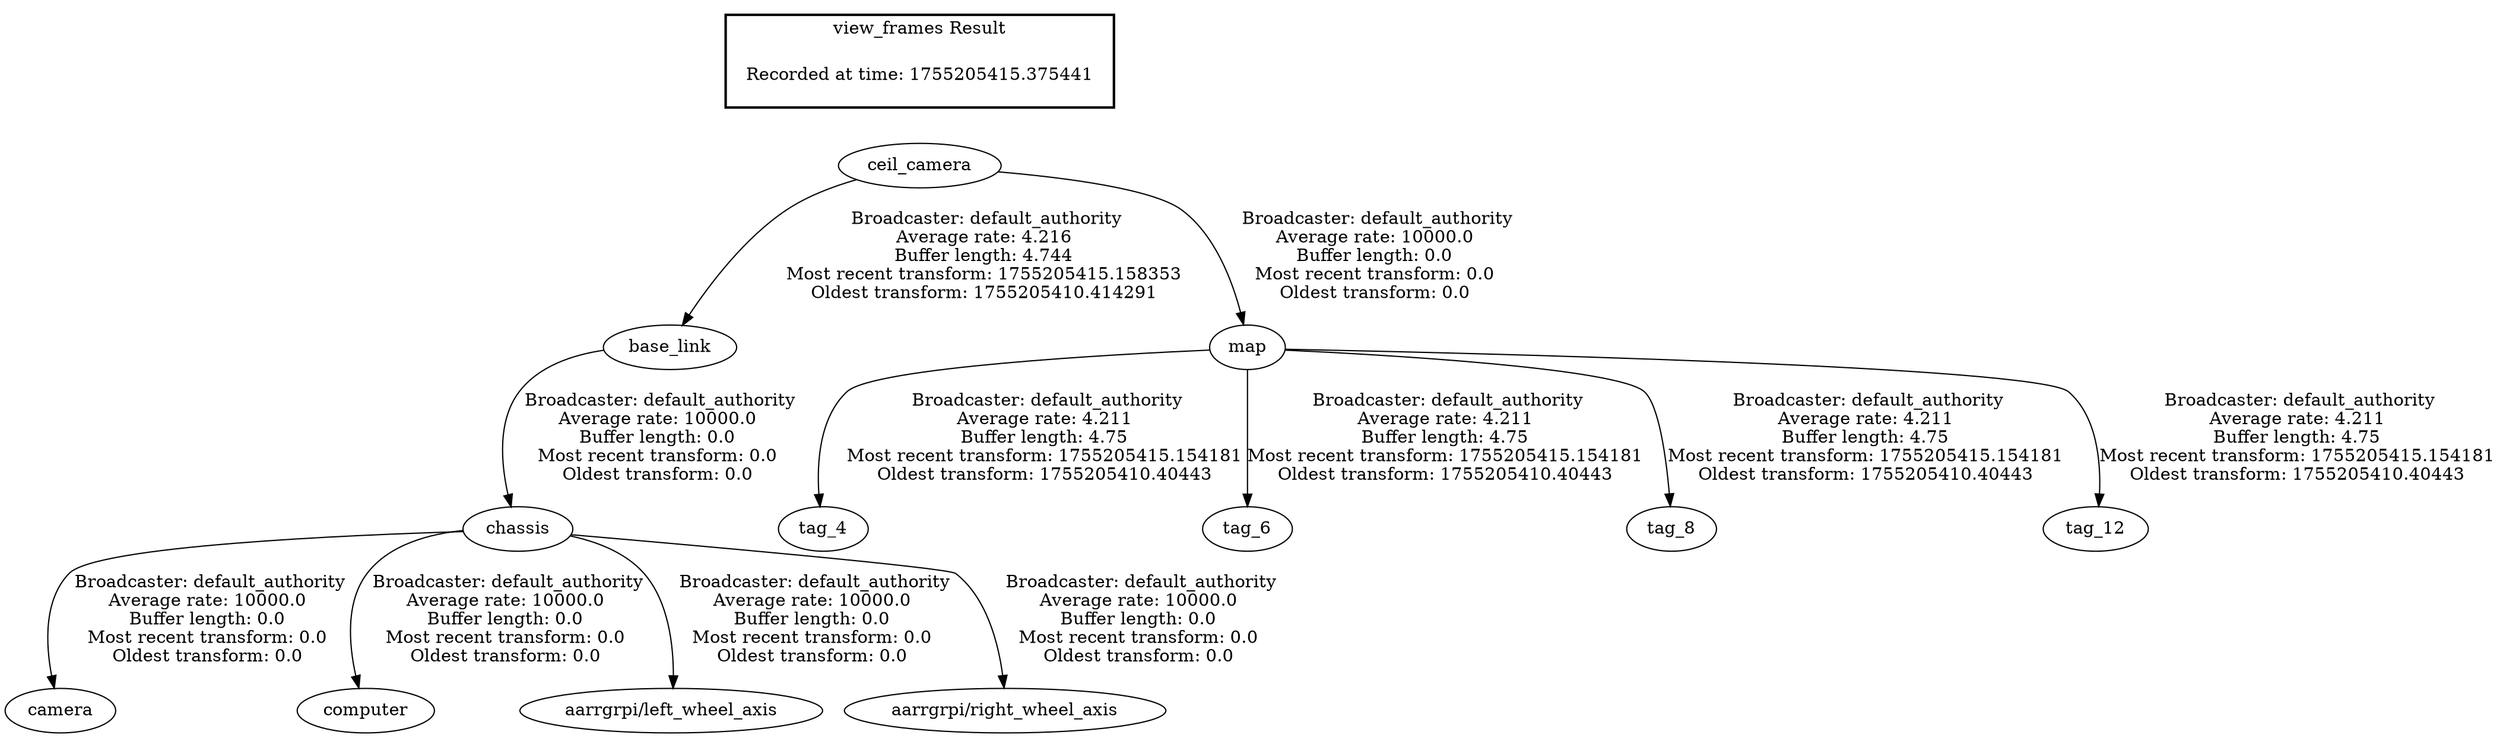 digraph G {
"base_link" -> "chassis"[label=" Broadcaster: default_authority\nAverage rate: 10000.0\nBuffer length: 0.0\nMost recent transform: 0.0\nOldest transform: 0.0\n"];
"ceil_camera" -> "base_link"[label=" Broadcaster: default_authority\nAverage rate: 4.216\nBuffer length: 4.744\nMost recent transform: 1755205415.158353\nOldest transform: 1755205410.414291\n"];
"chassis" -> "camera"[label=" Broadcaster: default_authority\nAverage rate: 10000.0\nBuffer length: 0.0\nMost recent transform: 0.0\nOldest transform: 0.0\n"];
"chassis" -> "computer"[label=" Broadcaster: default_authority\nAverage rate: 10000.0\nBuffer length: 0.0\nMost recent transform: 0.0\nOldest transform: 0.0\n"];
"chassis" -> "aarrgrpi/left_wheel_axis"[label=" Broadcaster: default_authority\nAverage rate: 10000.0\nBuffer length: 0.0\nMost recent transform: 0.0\nOldest transform: 0.0\n"];
"chassis" -> "aarrgrpi/right_wheel_axis"[label=" Broadcaster: default_authority\nAverage rate: 10000.0\nBuffer length: 0.0\nMost recent transform: 0.0\nOldest transform: 0.0\n"];
"ceil_camera" -> "map"[label=" Broadcaster: default_authority\nAverage rate: 10000.0\nBuffer length: 0.0\nMost recent transform: 0.0\nOldest transform: 0.0\n"];
"map" -> "tag_4"[label=" Broadcaster: default_authority\nAverage rate: 4.211\nBuffer length: 4.75\nMost recent transform: 1755205415.154181\nOldest transform: 1755205410.40443\n"];
"map" -> "tag_6"[label=" Broadcaster: default_authority\nAverage rate: 4.211\nBuffer length: 4.75\nMost recent transform: 1755205415.154181\nOldest transform: 1755205410.40443\n"];
"map" -> "tag_8"[label=" Broadcaster: default_authority\nAverage rate: 4.211\nBuffer length: 4.75\nMost recent transform: 1755205415.154181\nOldest transform: 1755205410.40443\n"];
"map" -> "tag_12"[label=" Broadcaster: default_authority\nAverage rate: 4.211\nBuffer length: 4.75\nMost recent transform: 1755205415.154181\nOldest transform: 1755205410.40443\n"];
edge [style=invis];
 subgraph cluster_legend { style=bold; color=black; label ="view_frames Result";
"Recorded at time: 1755205415.375441"[ shape=plaintext ] ;
}->"ceil_camera";
}
